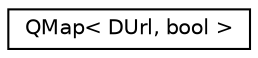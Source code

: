 digraph "类继承关系图"
{
  edge [fontname="Helvetica",fontsize="10",labelfontname="Helvetica",labelfontsize="10"];
  node [fontname="Helvetica",fontsize="10",shape=record];
  rankdir="LR";
  Node0 [label="QMap\< DUrl, bool \>",height=0.2,width=0.4,color="black", fillcolor="white", style="filled",URL="$class_q_map.html"];
}
